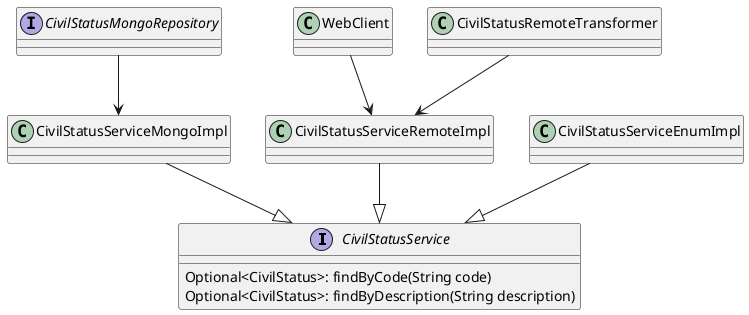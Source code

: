 @startuml Dealing with reference data

    interface CivilStatusService {
        Optional<CivilStatus>: findByCode(String code)
        Optional<CivilStatus>: findByDescription(String description)
    }

    class CivilStatusServiceMongoImpl
    class CivilStatusServiceRemoteImpl
    class CivilStatusServiceEnumImpl

    CivilStatusServiceMongoImpl --|> CivilStatusService
    CivilStatusServiceRemoteImpl --|> CivilStatusService
    CivilStatusServiceEnumImpl --|> CivilStatusService

    interface CivilStatusMongoRepository
    
    CivilStatusMongoRepository --> CivilStatusServiceMongoImpl

    class WebClient
    class CivilStatusRemoteTransformer

    WebClient --> CivilStatusServiceRemoteImpl
    CivilStatusRemoteTransformer --> CivilStatusServiceRemoteImpl

@enduml